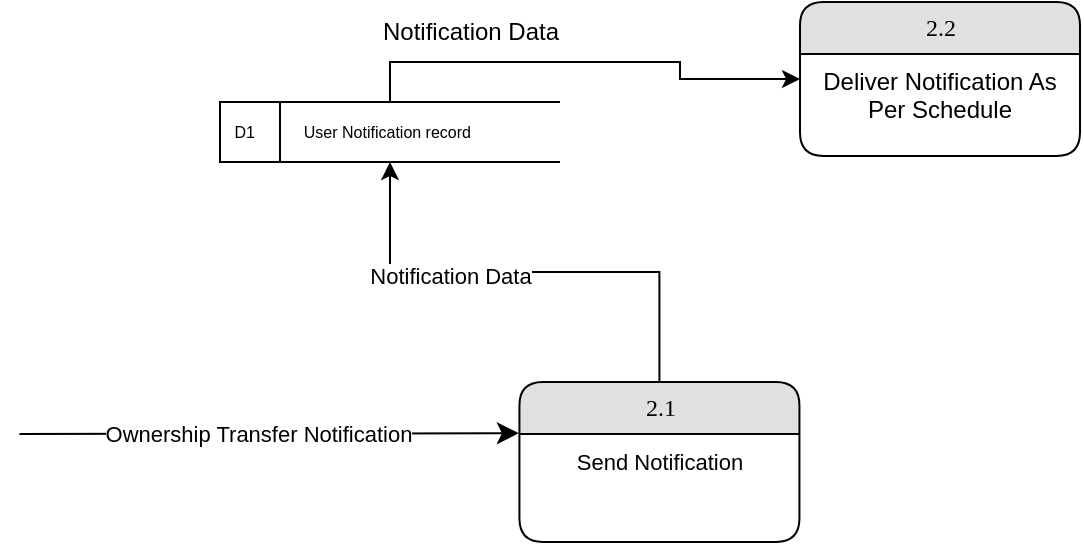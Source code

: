 <mxfile version="20.2.3" type="device"><diagram id="4ni1JzQYyaumCFsA4GRi" name="Page-1"><mxGraphModel dx="1038" dy="489" grid="1" gridSize="10" guides="1" tooltips="1" connect="1" arrows="1" fold="1" page="1" pageScale="1" pageWidth="1200" pageHeight="1600" math="0" shadow="0"><root><mxCell id="0"/><mxCell id="1" parent="0"/><mxCell id="2jlr8MK5_hteFPrENkTI-1" style="edgeStyle=none;html=1;labelBackgroundColor=none;startFill=0;startSize=8;endFill=1;endSize=8;fontFamily=Verdana;fontSize=12;entryX=-0.002;entryY=0.32;entryDx=0;entryDy=0;entryPerimeter=0;" edge="1" parent="1" target="2jlr8MK5_hteFPrENkTI-4"><mxGeometry relative="1" as="geometry"><mxPoint x="369.72" y="236" as="sourcePoint"/></mxGeometry></mxCell><mxCell id="2jlr8MK5_hteFPrENkTI-2" value="Ownership Transfer Notification" style="edgeLabel;html=1;align=center;verticalAlign=middle;resizable=0;points=[];" vertex="1" connectable="0" parent="2jlr8MK5_hteFPrENkTI-1"><mxGeometry x="-0.048" relative="1" as="geometry"><mxPoint as="offset"/></mxGeometry></mxCell><mxCell id="2jlr8MK5_hteFPrENkTI-46" style="edgeStyle=orthogonalEdgeStyle;rounded=0;orthogonalLoop=1;jettySize=auto;html=1;exitX=0.5;exitY=0;exitDx=0;exitDy=0;entryX=0.5;entryY=1;entryDx=0;entryDy=0;" edge="1" parent="1" source="2jlr8MK5_hteFPrENkTI-4" target="2jlr8MK5_hteFPrENkTI-47"><mxGeometry relative="1" as="geometry"><mxPoint x="410" y="110" as="targetPoint"/></mxGeometry></mxCell><mxCell id="2jlr8MK5_hteFPrENkTI-48" value="Notification Data" style="edgeLabel;html=1;align=center;verticalAlign=middle;resizable=0;points=[];" vertex="1" connectable="0" parent="2jlr8MK5_hteFPrENkTI-46"><mxGeometry x="0.308" y="2" relative="1" as="geometry"><mxPoint as="offset"/></mxGeometry></mxCell><mxCell id="2jlr8MK5_hteFPrENkTI-4" value="2.1" style="swimlane;html=1;fontStyle=0;childLayout=stackLayout;horizontal=1;startSize=26;fillColor=#e0e0e0;horizontalStack=0;resizeParent=1;resizeLast=0;collapsible=1;marginBottom=0;swimlaneFillColor=#ffffff;align=center;rounded=1;shadow=0;comic=0;labelBackgroundColor=none;strokeWidth=1;fontFamily=Verdana;fontSize=12" vertex="1" parent="1"><mxGeometry x="619.72" y="210" width="140" height="80" as="geometry"/></mxCell><mxCell id="2jlr8MK5_hteFPrENkTI-5" value="&lt;font style=&quot;font-size: 11px;&quot;&gt;Send Notification&lt;/font&gt;" style="text;html=1;strokeColor=none;fillColor=none;spacingLeft=4;spacingRight=4;whiteSpace=wrap;overflow=hidden;rotatable=0;points=[[0,0.5],[1,0.5]];portConstraint=eastwest;align=center;" vertex="1" parent="2jlr8MK5_hteFPrENkTI-4"><mxGeometry y="26" width="140" height="54" as="geometry"/></mxCell><mxCell id="2jlr8MK5_hteFPrENkTI-51" style="edgeStyle=orthogonalEdgeStyle;rounded=0;orthogonalLoop=1;jettySize=auto;html=1;exitX=0.5;exitY=0;exitDx=0;exitDy=0;entryX=0;entryY=0.5;entryDx=0;entryDy=0;" edge="1" parent="1" source="2jlr8MK5_hteFPrENkTI-47" target="2jlr8MK5_hteFPrENkTI-49"><mxGeometry relative="1" as="geometry"/></mxCell><mxCell id="2jlr8MK5_hteFPrENkTI-47" value="&amp;nbsp;D1&amp;nbsp; &amp;nbsp; &amp;nbsp; &amp;nbsp; &amp;nbsp; &amp;nbsp;User Notification record" style="html=1;dashed=0;whitespace=wrap;shape=mxgraph.dfd.dataStoreID;align=left;spacingLeft=3;points=[[0,0],[0.5,0],[1,0],[0,0.5],[1,0.5],[0,1],[0.5,1],[1,1]];fontSize=8;" vertex="1" parent="1"><mxGeometry x="470" y="70" width="170" height="30" as="geometry"/></mxCell><mxCell id="2jlr8MK5_hteFPrENkTI-49" value="2.2" style="swimlane;html=1;fontStyle=0;childLayout=stackLayout;horizontal=1;startSize=26;fillColor=#e0e0e0;horizontalStack=0;resizeParent=1;resizeLast=0;collapsible=1;marginBottom=0;swimlaneFillColor=#ffffff;align=center;rounded=1;shadow=0;comic=0;labelBackgroundColor=none;strokeWidth=1;fontFamily=Verdana;fontSize=12" vertex="1" parent="1"><mxGeometry x="760" y="20" width="140" height="77" as="geometry"/></mxCell><mxCell id="2jlr8MK5_hteFPrENkTI-50" value="Deliver Notification As Per Schedule" style="text;html=1;strokeColor=none;fillColor=none;spacingLeft=4;spacingRight=4;whiteSpace=wrap;overflow=hidden;rotatable=0;points=[[0,0.5],[1,0.5]];portConstraint=eastwest;align=center;" vertex="1" parent="2jlr8MK5_hteFPrENkTI-49"><mxGeometry y="26" width="140" height="44" as="geometry"/></mxCell><mxCell id="2jlr8MK5_hteFPrENkTI-52" value="Notification Data&lt;br&gt;" style="text;html=1;align=center;verticalAlign=middle;resizable=0;points=[];autosize=1;strokeColor=none;fillColor=none;" vertex="1" parent="1"><mxGeometry x="540" y="20" width="110" height="30" as="geometry"/></mxCell></root></mxGraphModel></diagram></mxfile>